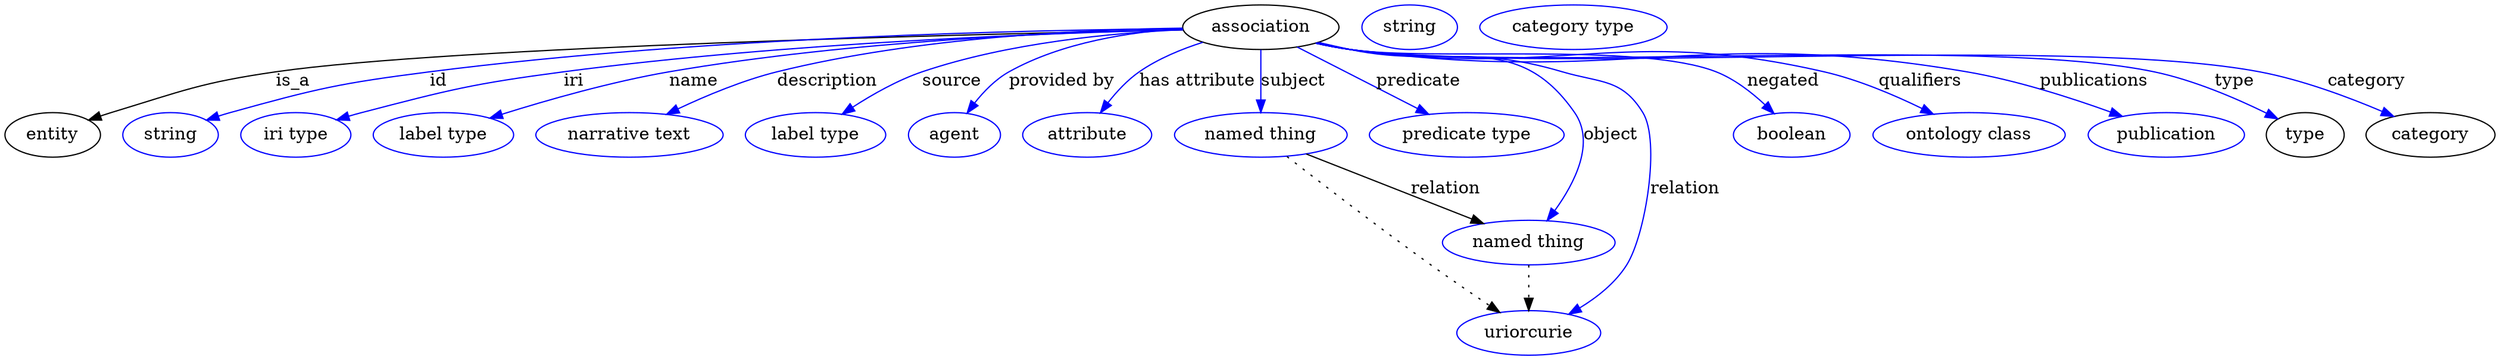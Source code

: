 digraph {
	graph [bb="0,0,2006.3,283"];
	node [label="\N"];
	association	 [height=0.5,
		label=association,
		pos="1012.3,265",
		width=1.7512];
	entity	 [height=0.5,
		pos="38.347,178",
		width=1.0652];
	association -> entity	 [label=is_a,
		lp="232.35,221.5",
		pos="e,67.866,189.67 949.41,263.77 787.41,260.34 358.98,249.56 218.35,229 158.51,220.25 144.08,213.98 86.347,196 83.424,195.09 80.421,\
194.1 77.411,193.07"];
	id	 [color=blue,
		height=0.5,
		label=string,
		pos="133.35,178",
		width=1.0652];
	association -> id	 [color=blue,
		label=id,
		lp="348.35,221.5",
		pos="e,162.55,189.77 949.64,262.84 806.26,257.7 457.84,244.05 341.35,229 269.34,219.7 251.1,216.14 181.35,196 178.36,195.14 175.3,194.18 \
172.24,193.16",
		style=solid];
	iri	 [color=blue,
		height=0.5,
		label="iri type",
		pos="234.35,178",
		width=1.2277];
	association -> iri	 [color=blue,
		label=iri,
		lp="456.35,221.5",
		pos="e,267.51,189.97 949.05,263.81 844.42,261.21 628.99,253.16 448.35,229 375.95,219.32 357.84,215.12 287.35,196 284.01,195.1 280.58,\
194.09 277.14,193.04",
		style=solid];
	name	 [color=blue,
		height=0.5,
		label="label type",
		pos="353.35,178",
		width=1.5707];
	association -> name	 [color=blue,
		label=name,
		lp="553.35,221.5",
		pos="e,391.8,191.33 950.12,261.88 839.21,256.07 611.66,242.89 533.35,229 487.89,220.94 437.42,206.11 401.52,194.51",
		style=solid];
	description	 [color=blue,
		height=0.5,
		label="narrative text",
		pos="503.35,178",
		width=2.0943];
	association -> description	 [color=blue,
		label=description,
		lp="661.35,221.5",
		pos="e,534.16,194.68 950.06,261.7 855.68,256.3 681,244.57 620.35,229 593.68,222.15 565.34,209.94 543.23,199.18",
		style=solid];
	source	 [color=blue,
		height=0.5,
		label="label type",
		pos="653.35,178",
		width=1.5707];
	association -> source	 [color=blue,
		label=source,
		lp="762.85,221.5",
		pos="e,675.52,194.79 951.58,259.92 883.14,253.69 776.51,242.31 738.35,229 719.19,222.32 699.66,210.98 684.15,200.69",
		style=solid];
	"provided by"	 [color=blue,
		height=0.5,
		label=agent,
		pos="765.35,178",
		width=1.0291];
	association -> "provided by"	 [color=blue,
		label="provided by",
		lp="851.85,221.5",
		pos="e,775.83,195.43 952.76,258.9 901.9,252.89 833.3,242.63 809.35,229 798.61,222.89 789.24,213.14 781.94,203.79",
		style=solid];
	"has attribute"	 [color=blue,
		height=0.5,
		label=attribute,
		pos="872.35,178",
		width=1.4443];
	association -> "has attribute"	 [color=blue,
		label="has attribute",
		lp="961.35,221.5",
		pos="e,883.33,195.65 964.49,253.04 947.68,247.43 929.28,239.59 914.35,229 904.85,222.26 896.27,212.84 889.39,203.93",
		style=solid];
	subject	 [color=blue,
		height=0.5,
		label="named thing",
		pos="1012.3,178",
		width=1.9318];
	association -> subject	 [color=blue,
		label=subject,
		lp="1038.8,221.5",
		pos="e,1012.3,196 1012.3,246.97 1012.3,235.19 1012.3,219.56 1012.3,206.16",
		style=solid];
	predicate	 [color=blue,
		height=0.5,
		label="predicate type",
		pos="1178.3,178",
		width=2.1845];
	association -> predicate	 [color=blue,
		label=predicate,
		lp="1139.8,221.5",
		pos="e,1146.7,194.6 1042.8,249.04 1069.4,235.1 1108.2,214.74 1137.5,199.39",
		style=solid];
	object	 [color=blue,
		height=0.5,
		label="named thing",
		pos="1229.3,91",
		width=1.9318];
	association -> object	 [color=blue,
		label=object,
		lp="1296.8,178",
		pos="e,1244.8,108.67 1059.1,252.9 1067.5,250.85 1076.2,248.8 1084.3,247 1166.4,228.91 1218.5,265.05 1266.3,196 1283.1,171.77 1266.8,139.14 \
1250.8,116.72",
		style=solid];
	relation	 [color=blue,
		height=0.5,
		label=uriorcurie,
		pos="1229.3,18",
		width=1.6068];
	association -> relation	 [color=blue,
		label=relation,
		lp="1356.3,134.5",
		pos="e,1262.2,33.068 1058.2,252.51 1066.9,250.45 1075.8,248.5 1084.3,247 1160,233.65 1182.5,250.31 1256.3,229 1288.2,219.8 1305.8,224.18 \
1323.3,196 1338.5,171.7 1322.7,95.57 1308.3,73 1299.2,58.638 1284.8,46.998 1270.8,38.187",
		style=solid];
	negated	 [color=blue,
		height=0.5,
		label=boolean,
		pos="1441.3,178",
		width=1.2999];
	association -> negated	 [color=blue,
		label=negated,
		lp="1434.3,221.5",
		pos="e,1426.4,195.27 1057.4,252.38 1066.3,250.29 1075.6,248.35 1084.3,247 1149.5,236.97 1319.1,253.35 1380.3,229 1394.9,223.21 1408.5,\
212.54 1419.2,202.44",
		style=solid];
	qualifiers	 [color=blue,
		height=0.5,
		label="ontology class",
		pos="1583.3,178",
		width=2.1484];
	association -> qualifiers	 [color=blue,
		label=qualifiers,
		lp="1544.3,221.5",
		pos="e,1553.4,194.84 1057.4,252.29 1066.3,250.2 1075.6,248.29 1084.3,247 1252.9,222.21 1301.4,267.95 1467.3,229 1494.1,222.71 1522.5,\
210.38 1544.4,199.43",
		style=solid];
	publications	 [color=blue,
		height=0.5,
		label=publication,
		pos="1741.3,178",
		width=1.7512];
	association -> publications	 [color=blue,
		label=publications,
		lp="1684.3,221.5",
		pos="e,1705.1,192.77 1057.4,252.21 1066.3,250.13 1075.5,248.25 1084.3,247 1303.6,215.97 1364.2,267.18 1582.3,229 1621.4,222.17 1664.1,\
208.09 1695.4,196.45",
		style=solid];
	type	 [height=0.5,
		pos="1853.3,178",
		width=0.86659];
	association -> type	 [color=blue,
		label=type,
		lp="1797.3,221.5",
		pos="e,1830.6,190.74 1057,252.24 1066,250.13 1075.4,248.23 1084.3,247 1227.1,227.42 1591.4,258.65 1732.3,229 1764.1,222.33 1797.9,207.35 \
1821.6,195.34",
		style=solid];
	category	 [height=0.5,
		pos="1954.3,178",
		width=1.4443];
	association -> category	 [color=blue,
		label=category,
		lp="1900.3,221.5",
		pos="e,1923.9,192.68 1057,252.22 1066,250.11 1075.4,248.21 1084.3,247 1245.8,225.11 1657.4,259.85 1817.3,229 1851.2,222.47 1887.7,208.52 \
1914.5,196.85",
		style=solid];
	subject -> object	 [label=relation,
		lp="1162.3,134.5",
		pos="e,1191.6,106.13 1050.1,162.85 1086.8,148.14 1142.6,125.78 1182.2,109.91"];
	subject -> relation	 [pos="e,1205,34.587 1034.6,160.61 1061.7,139.54 1109,103.12 1150.3,73 1165.3,62.085 1182.2,50.298 1196.4,40.446",
		style=dotted];
	object -> relation	 [pos="e,1229.3,36.09 1229.3,72.955 1229.3,64.883 1229.3,55.176 1229.3,46.182",
		style=dotted];
	association_type	 [color=blue,
		height=0.5,
		label=string,
		pos="1131.3,265",
		width=1.0652];
	association_category	 [color=blue,
		height=0.5,
		label="category type",
		pos="1263.3,265",
		width=2.0943];
}
